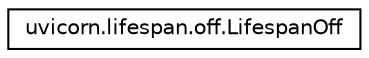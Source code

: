 digraph "Graphical Class Hierarchy"
{
 // LATEX_PDF_SIZE
  edge [fontname="Helvetica",fontsize="10",labelfontname="Helvetica",labelfontsize="10"];
  node [fontname="Helvetica",fontsize="10",shape=record];
  rankdir="LR";
  Node0 [label="uvicorn.lifespan.off.LifespanOff",height=0.2,width=0.4,color="black", fillcolor="white", style="filled",URL="$classuvicorn_1_1lifespan_1_1off_1_1LifespanOff.html",tooltip=" "];
}

